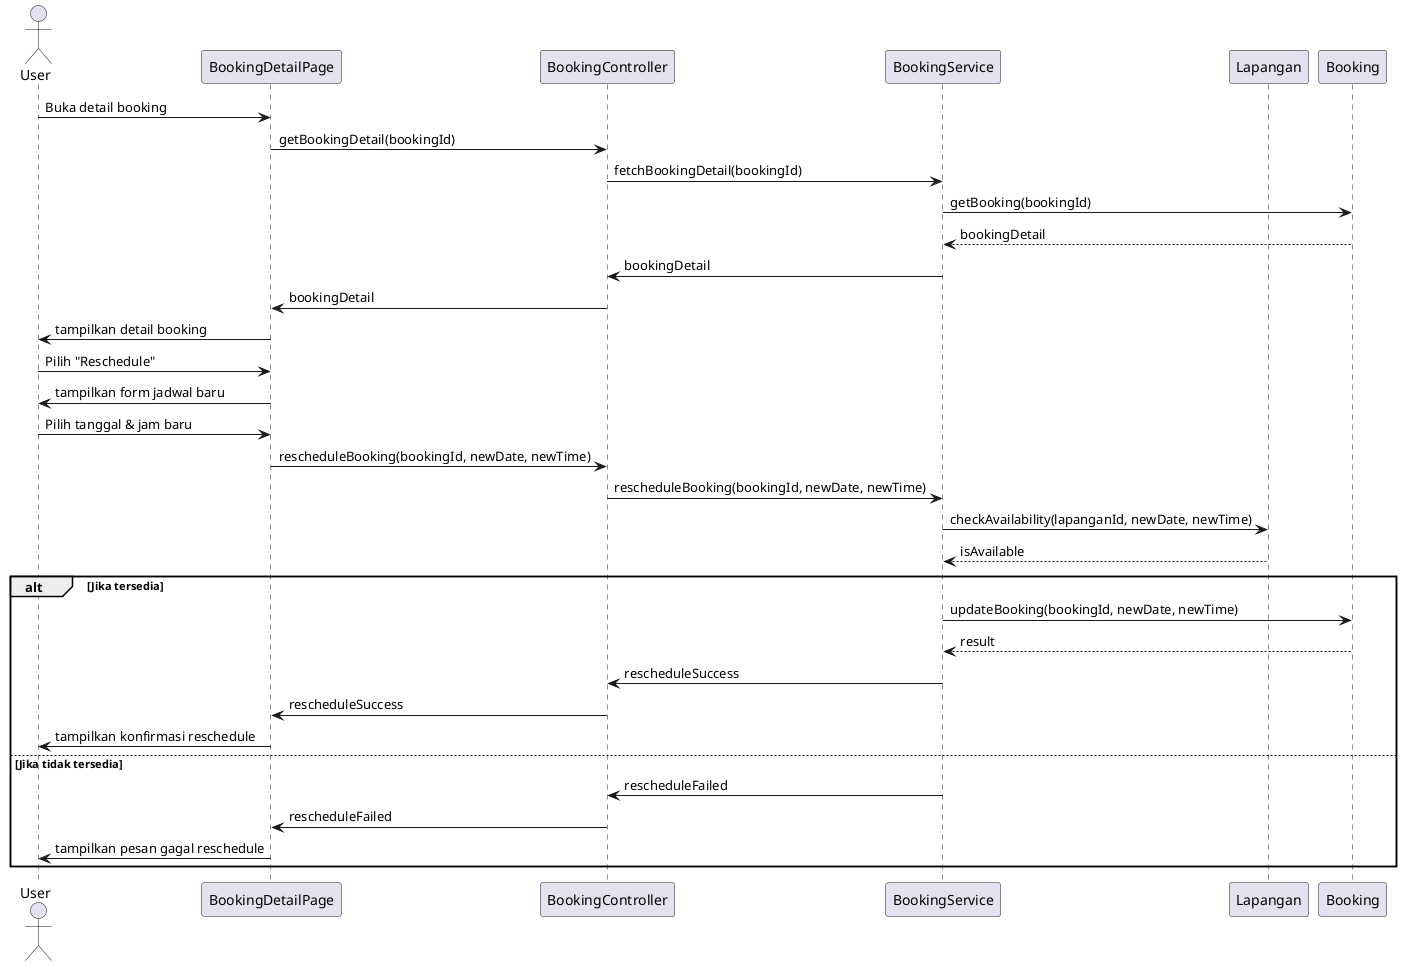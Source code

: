 @startuml
actor User
participant "BookingDetailPage" as UI
participant "BookingController" as Controller
participant "BookingService" as Service
participant "Lapangan" as LapanganEntity
participant "Booking" as BookingEntity

User -> UI : Buka detail booking
UI -> Controller : getBookingDetail(bookingId)
Controller -> Service : fetchBookingDetail(bookingId)
Service -> BookingEntity : getBooking(bookingId)
BookingEntity --> Service : bookingDetail
Service -> Controller : bookingDetail
Controller -> UI : bookingDetail
UI -> User : tampilkan detail booking

User -> UI : Pilih "Reschedule"
UI -> User : tampilkan form jadwal baru
User -> UI : Pilih tanggal & jam baru
UI -> Controller : rescheduleBooking(bookingId, newDate, newTime)
Controller -> Service : rescheduleBooking(bookingId, newDate, newTime)
Service -> LapanganEntity : checkAvailability(lapanganId, newDate, newTime)
LapanganEntity --> Service : isAvailable
alt Jika tersedia
    Service -> BookingEntity : updateBooking(bookingId, newDate, newTime)
    BookingEntity --> Service : result
    Service -> Controller : rescheduleSuccess
    Controller -> UI : rescheduleSuccess
    UI -> User : tampilkan konfirmasi reschedule
else Jika tidak tersedia
    Service -> Controller : rescheduleFailed
    Controller -> UI : rescheduleFailed
    UI -> User : tampilkan pesan gagal reschedule
end
@enduml
